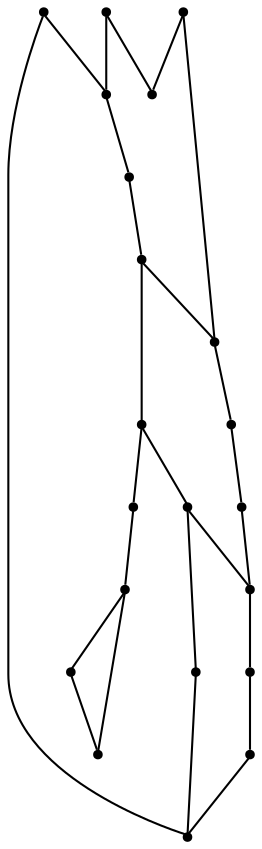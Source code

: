 graph {
  node [shape=point,comment="{\"directed\":false,\"doi\":\"10.1007/978-3-030-35802-0_29\",\"figure\":\"1 (2)\"}"]

  v0 [pos="735.2712841304146,923.4532103775114"]
  v1 [pos="735.2712841304146,1162.1882931894152"]
  v2 [pos="735.2712841304146,1196.293268683894"]
  v3 [pos="667.0593843759056,1008.7157127013461"]
  v4 [pos="564.743076763271,957.5581858719897"]
  v5 [pos="564.743076763271,855.2431322132772"]
  v6 [pos="428.3213756720368,957.55818587199"]
  v7 [pos="394.21591860501945,855.243132213277"]
  v8 [pos="530.6376832846713,1196.293268683894"]
  v9 [pos="513.5849547511626,1059.8732395307024"]
  v10 [pos="513.5849547511627,1111.0307663600588"]
  v11 [pos="428.3213756720368,991.6632885417453"]
  v12 [pos="326.00506805940233,991.6632885417453"]
  v13 [pos="428.3213756720368,1059.8732395307024"]
  v14 [pos="428.3213756720368,1162.1882931894152"]
  v15 [pos="530.6376832846713,1162.1882931894152"]
  v16 [pos="462.4268009448454,1059.8732395307024"]
  v17 [pos="291.8996427865938,1162.1882931894152"]
  v18 [pos="326.00506805940233,889.3482348830325"]
  v19 [pos="291.8996427865938,991.6632885417453"]
  v20 [pos="291.8996427865938,1093.9782150251813"]

  v0 -- v4 [id="-1",pos="735.2712841304146,923.4532103775114 598.8537162863308,923.4532103775114 598.8537162863308,923.4532103775114 598.8537162863308,923.4532103775114 598.8537162863308,957.55818587199 598.8537162863308,957.55818587199 598.8537162863308,957.55818587199 564.743076763271,957.5581858719897 564.743076763271,957.5581858719897 564.743076763271,957.5581858719897"]
  v20 -- v17 [id="-2",pos="291.8996427865938,1093.9782150251813 291.8996427865938,1162.1882931894152 291.8996427865938,1162.1882931894152 291.8996427865938,1162.1882931894152"]
  v17 -- v8 [id="-3",pos="291.8996427865938,1162.1882931894152 291.8964951599177,1196.2933322715323 291.8964951599177,1196.2933322715323 291.8964951599177,1196.2933322715323 530.6376832846713,1196.293268683894 530.6376832846713,1196.293268683894 530.6376832846713,1196.293268683894"]
  v12 -- v19 [id="-4",pos="326.00506805940233,991.6632885417453 291.8996427865938,991.6632885417453 291.8996427865938,991.6632885417453 291.8996427865938,991.6632885417453"]
  v18 -- v7 [id="-5",pos="326.00506805940233,889.3482348830325 394.2127073899257,889.3481077077558 394.2127073899257,889.3481077077558 394.2127073899257,889.3481077077558 394.21591860501945,855.243132213277 394.21591860501945,855.243132213277 394.21591860501945,855.243132213277"]
  v14 -- v17 [id="-6",pos="428.3213756720368,1162.1882931894152 291.8996427865938,1162.1882931894152 291.8996427865938,1162.1882931894152 291.8996427865938,1162.1882931894152"]
  v13 -- v16 [id="-7",pos="428.3213756720368,1059.8732395307024 462.4268009448454,1059.8732395307024 462.4268009448454,1059.8732395307024 462.4268009448454,1059.8732395307024"]
  v16 -- v9 [id="-8",pos="462.4268009448454,1059.8732395307024 513.5849547511626,1059.8732395307024 513.5849547511626,1059.8732395307024 513.5849547511626,1059.8732395307024"]
  v11 -- v13 [id="-9",pos="428.3213756720368,991.6632885417453 428.3213756720368,1059.8732395307024 428.3213756720368,1059.8732395307024 428.3213756720368,1059.8732395307024"]
  v14 -- v15 [id="-10",pos="428.3213756720368,1162.1882931894152 530.6376832846713,1162.1882931894152 530.6376832846713,1162.1882931894152 530.6376832846713,1162.1882931894152"]
  v15 -- v1 [id="-11",pos="530.6376832846713,1162.1882931894152 735.2712841304146,1162.1882931894152 735.2712841304146,1162.1882931894152 735.2712841304146,1162.1882931894152"]
  v13 -- v14 [id="-12",pos="428.3213756720368,1059.8732395307024 428.3213756720368,1162.1882931894152 428.3213756720368,1162.1882931894152 428.3213756720368,1162.1882931894152"]
  v11 -- v12 [id="-13",pos="428.3213756720368,991.6632885417453 326.00506805940233,991.6632885417453 326.00506805940233,991.6632885417453 326.00506805940233,991.6632885417453"]
  v6 -- v11 [id="-14",pos="428.3213756720368,957.55818587199 428.3213756720368,991.6632885417453 428.3213756720368,991.6632885417453 428.3213756720368,991.6632885417453"]
  v10 -- v3 [id="-15",pos="513.5849547511627,1111.0307663600588 667.0645668319479,1111.0308299476974 667.0645668319479,1111.0308299476974 667.0645668319479,1111.0308299476974 667.0593843759056,1008.7157127013461 667.0593843759056,1008.7157127013461 667.0593843759056,1008.7157127013461"]
  v9 -- v10 [id="-16",pos="513.5849547511626,1059.8732395307024 513.5849547511627,1111.0307663600588 513.5849547511627,1111.0307663600588 513.5849547511627,1111.0307663600588"]
  v8 -- v2 [id="-17",pos="530.6376832846713,1196.293268683894 735.2712841304146,1196.293268683894 735.2712841304146,1196.293268683894 735.2712841304146,1196.293268683894"]
  v5 -- v7 [id="-18",pos="564.743076763271,855.2431322132772 394.21591860501945,855.243132213277 394.21591860501945,855.243132213277 394.21591860501945,855.243132213277"]
  v4 -- v6 [id="-19",pos="564.743076763271,957.5581858719897 428.3213756720368,957.55818587199 428.3213756720368,957.55818587199 428.3213756720368,957.55818587199"]
  v5 -- v4 [id="-20",pos="564.743076763271,855.2431322132772 564.743076763271,957.5581858719897 564.743076763271,957.5581858719897 564.743076763271,957.5581858719897"]
  v18 -- v12 [id="-21",pos="326.00506805940233,889.3482348830325 326.00506805940233,991.6632885417453 326.00506805940233,991.6632885417453 326.00506805940233,991.6632885417453"]
  v19 -- v20 [id="-22",pos="291.8996427865938,991.6632885417453 291.8996427865938,1093.9782150251813 291.8996427865938,1093.9782150251813 291.8996427865938,1093.9782150251813"]
  v9 -- v3 [id="-23",pos="513.5849547511626,1059.8732395307024 513.5901054129962,1008.715839876623 513.5901054129962,1008.715839876623 513.5901054129962,1008.715839876623 667.0593843759056,1008.7157127013461 667.0593843759056,1008.7157127013461 667.0593843759056,1008.7157127013461"]
  v2 -- v1 [id="-24",pos="735.2712841304146,1196.293268683894 735.2712841304146,1162.1882931894152 735.2712841304146,1162.1882931894152 735.2712841304146,1162.1882931894152"]
  v1 -- v0 [id="-25",pos="735.2712841304146,1162.1882931894152 735.2712841304146,923.4532103775114 735.2712841304146,923.4532103775114 735.2712841304146,923.4532103775114"]
}